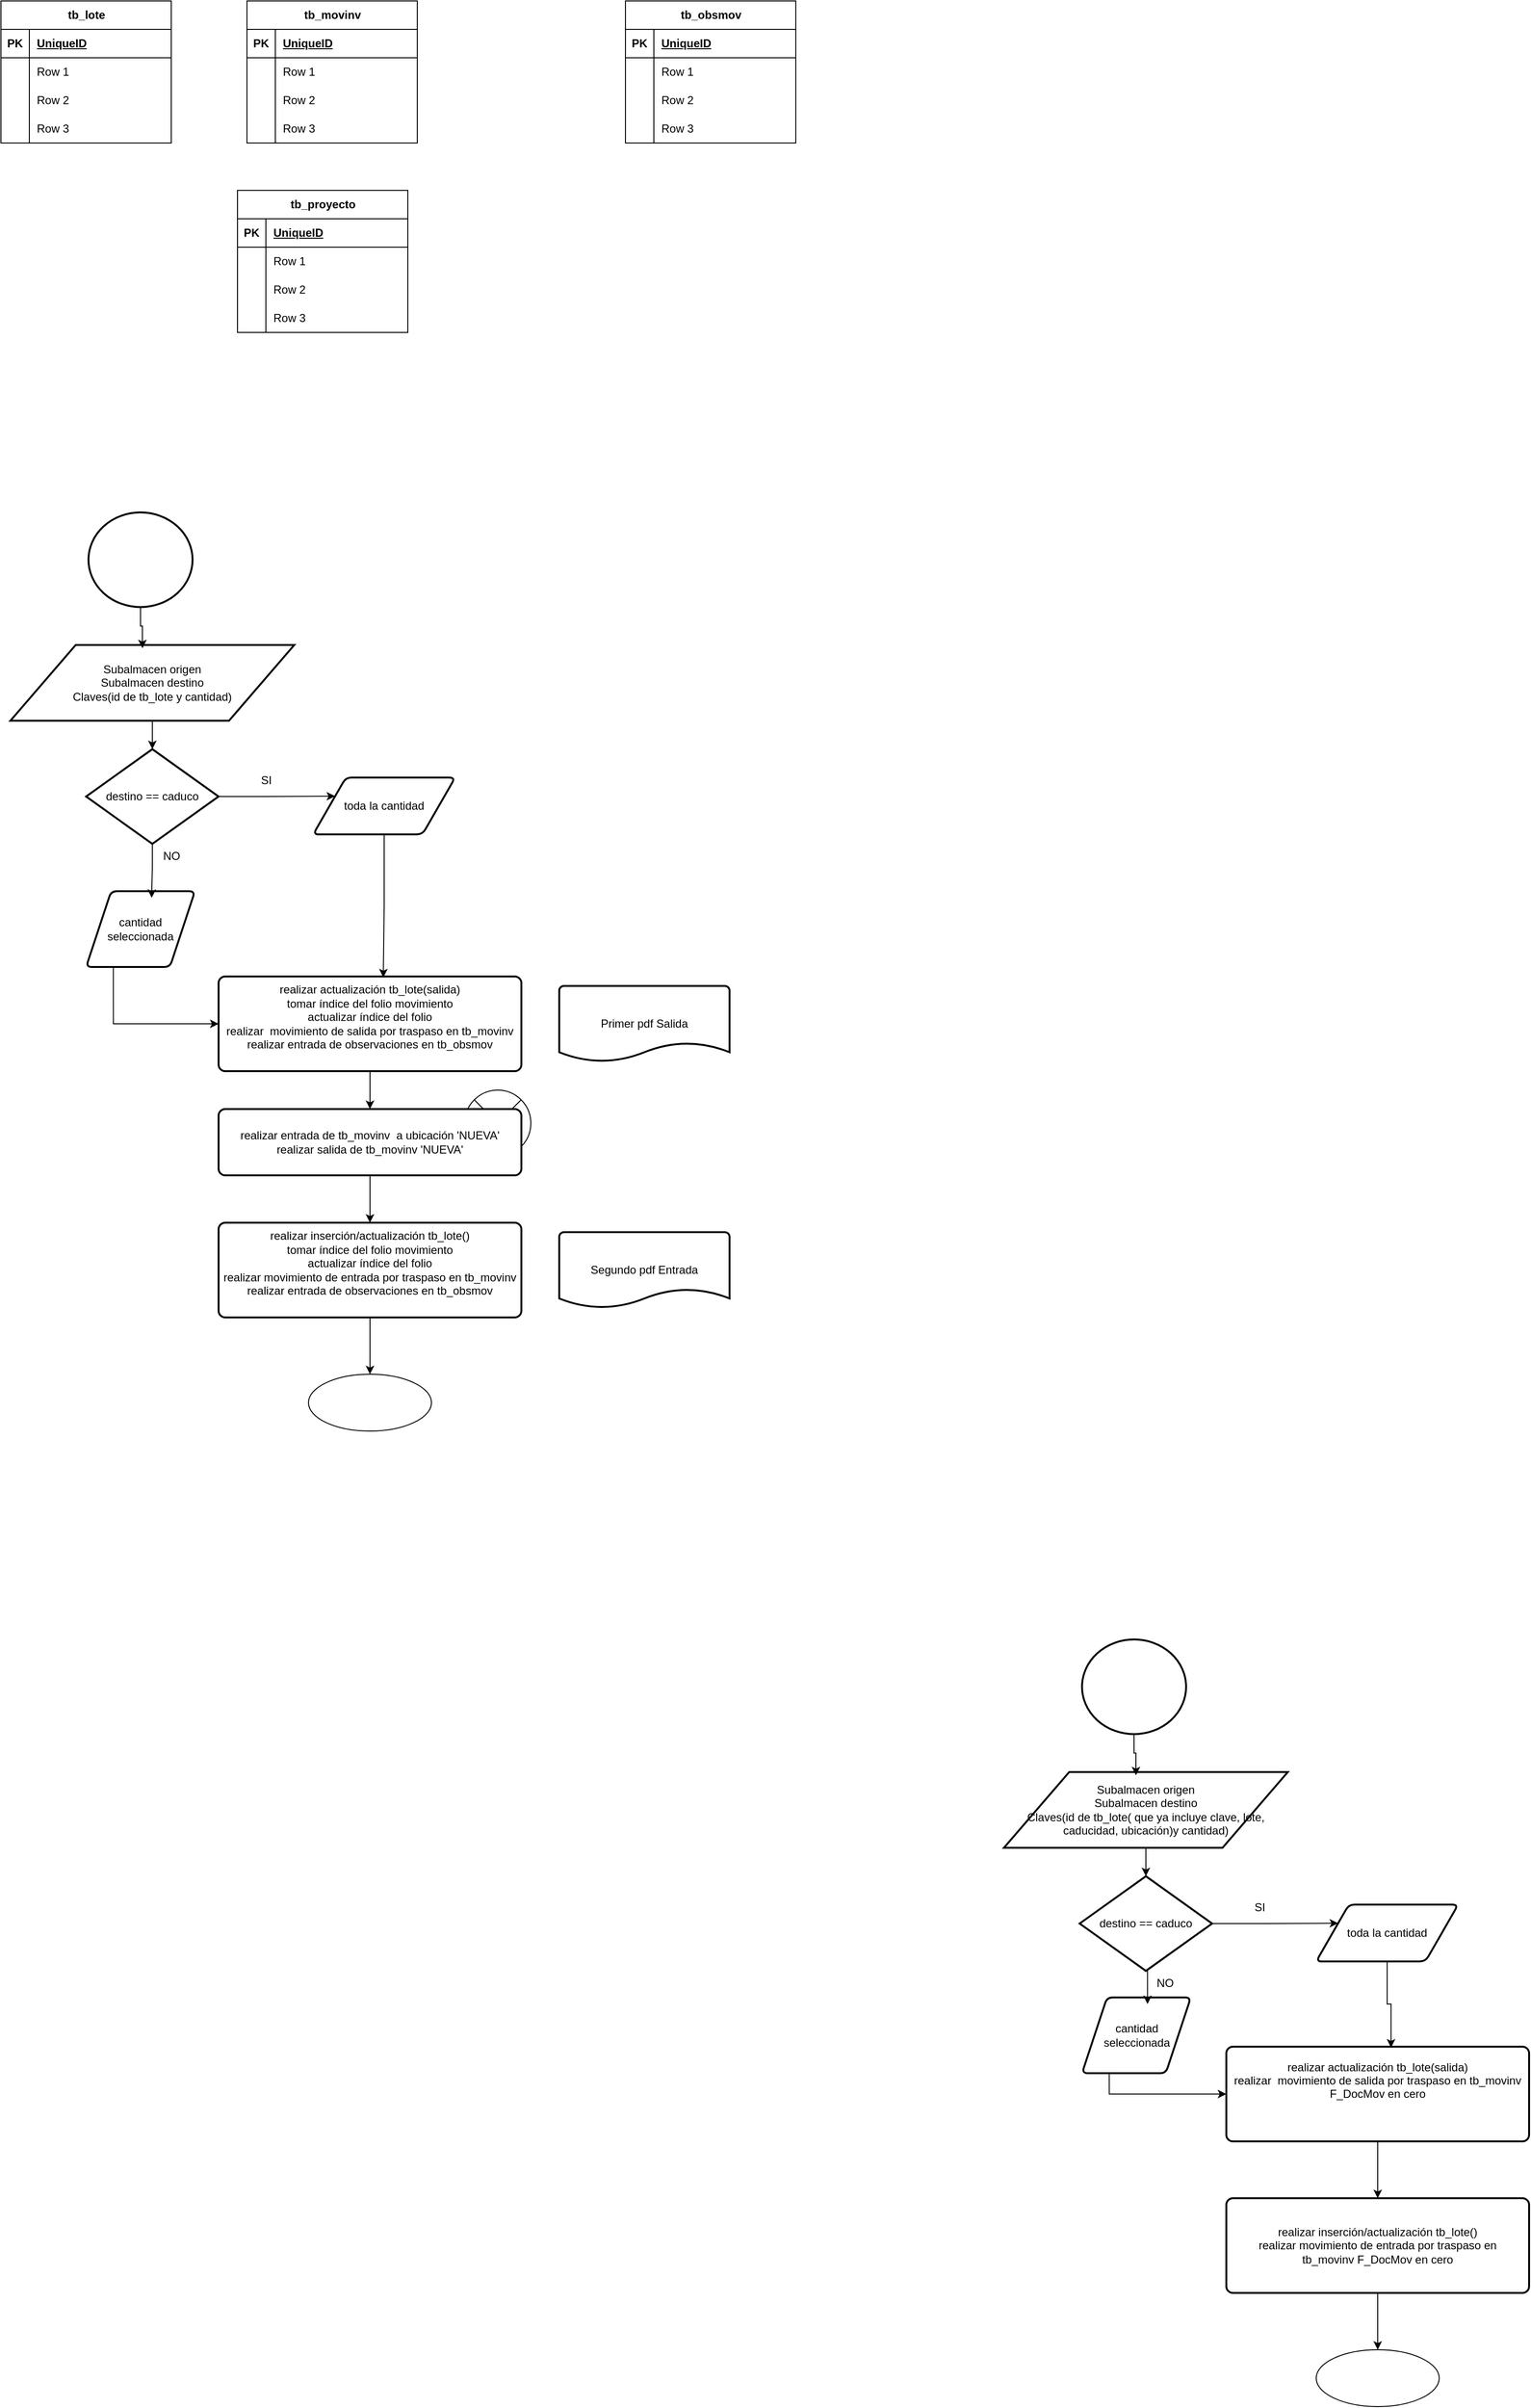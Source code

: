 <mxfile version="27.1.6">
  <diagram name="Página-1" id="tT_PuMGkme6JgrerA0NC">
    <mxGraphModel dx="2133" dy="880" grid="1" gridSize="10" guides="1" tooltips="1" connect="1" arrows="1" fold="1" page="1" pageScale="1" pageWidth="827" pageHeight="1169" math="0" shadow="0">
      <root>
        <mxCell id="0" />
        <mxCell id="1" parent="0" />
        <mxCell id="6l9VA6hZa9uN_EuhGzY8-78" value="" style="verticalLabelPosition=bottom;verticalAlign=top;html=1;shape=mxgraph.flowchart.or;" vertex="1" parent="1">
          <mxGeometry x="520" y="1250" width="70" height="70" as="geometry" />
        </mxCell>
        <mxCell id="6l9VA6hZa9uN_EuhGzY8-1" value="tb_lote" style="shape=table;startSize=30;container=1;collapsible=1;childLayout=tableLayout;fixedRows=1;rowLines=0;fontStyle=1;align=center;resizeLast=1;html=1;" vertex="1" parent="1">
          <mxGeometry x="30" y="100" width="180" height="150" as="geometry" />
        </mxCell>
        <mxCell id="6l9VA6hZa9uN_EuhGzY8-2" value="" style="shape=tableRow;horizontal=0;startSize=0;swimlaneHead=0;swimlaneBody=0;fillColor=none;collapsible=0;dropTarget=0;points=[[0,0.5],[1,0.5]];portConstraint=eastwest;top=0;left=0;right=0;bottom=1;" vertex="1" parent="6l9VA6hZa9uN_EuhGzY8-1">
          <mxGeometry y="30" width="180" height="30" as="geometry" />
        </mxCell>
        <mxCell id="6l9VA6hZa9uN_EuhGzY8-3" value="PK" style="shape=partialRectangle;connectable=0;fillColor=none;top=0;left=0;bottom=0;right=0;fontStyle=1;overflow=hidden;whiteSpace=wrap;html=1;" vertex="1" parent="6l9VA6hZa9uN_EuhGzY8-2">
          <mxGeometry width="30" height="30" as="geometry">
            <mxRectangle width="30" height="30" as="alternateBounds" />
          </mxGeometry>
        </mxCell>
        <mxCell id="6l9VA6hZa9uN_EuhGzY8-4" value="UniqueID" style="shape=partialRectangle;connectable=0;fillColor=none;top=0;left=0;bottom=0;right=0;align=left;spacingLeft=6;fontStyle=5;overflow=hidden;whiteSpace=wrap;html=1;" vertex="1" parent="6l9VA6hZa9uN_EuhGzY8-2">
          <mxGeometry x="30" width="150" height="30" as="geometry">
            <mxRectangle width="150" height="30" as="alternateBounds" />
          </mxGeometry>
        </mxCell>
        <mxCell id="6l9VA6hZa9uN_EuhGzY8-5" value="" style="shape=tableRow;horizontal=0;startSize=0;swimlaneHead=0;swimlaneBody=0;fillColor=none;collapsible=0;dropTarget=0;points=[[0,0.5],[1,0.5]];portConstraint=eastwest;top=0;left=0;right=0;bottom=0;" vertex="1" parent="6l9VA6hZa9uN_EuhGzY8-1">
          <mxGeometry y="60" width="180" height="30" as="geometry" />
        </mxCell>
        <mxCell id="6l9VA6hZa9uN_EuhGzY8-6" value="" style="shape=partialRectangle;connectable=0;fillColor=none;top=0;left=0;bottom=0;right=0;editable=1;overflow=hidden;whiteSpace=wrap;html=1;" vertex="1" parent="6l9VA6hZa9uN_EuhGzY8-5">
          <mxGeometry width="30" height="30" as="geometry">
            <mxRectangle width="30" height="30" as="alternateBounds" />
          </mxGeometry>
        </mxCell>
        <mxCell id="6l9VA6hZa9uN_EuhGzY8-7" value="Row 1" style="shape=partialRectangle;connectable=0;fillColor=none;top=0;left=0;bottom=0;right=0;align=left;spacingLeft=6;overflow=hidden;whiteSpace=wrap;html=1;" vertex="1" parent="6l9VA6hZa9uN_EuhGzY8-5">
          <mxGeometry x="30" width="150" height="30" as="geometry">
            <mxRectangle width="150" height="30" as="alternateBounds" />
          </mxGeometry>
        </mxCell>
        <mxCell id="6l9VA6hZa9uN_EuhGzY8-8" value="" style="shape=tableRow;horizontal=0;startSize=0;swimlaneHead=0;swimlaneBody=0;fillColor=none;collapsible=0;dropTarget=0;points=[[0,0.5],[1,0.5]];portConstraint=eastwest;top=0;left=0;right=0;bottom=0;" vertex="1" parent="6l9VA6hZa9uN_EuhGzY8-1">
          <mxGeometry y="90" width="180" height="30" as="geometry" />
        </mxCell>
        <mxCell id="6l9VA6hZa9uN_EuhGzY8-9" value="" style="shape=partialRectangle;connectable=0;fillColor=none;top=0;left=0;bottom=0;right=0;editable=1;overflow=hidden;whiteSpace=wrap;html=1;" vertex="1" parent="6l9VA6hZa9uN_EuhGzY8-8">
          <mxGeometry width="30" height="30" as="geometry">
            <mxRectangle width="30" height="30" as="alternateBounds" />
          </mxGeometry>
        </mxCell>
        <mxCell id="6l9VA6hZa9uN_EuhGzY8-10" value="Row 2" style="shape=partialRectangle;connectable=0;fillColor=none;top=0;left=0;bottom=0;right=0;align=left;spacingLeft=6;overflow=hidden;whiteSpace=wrap;html=1;" vertex="1" parent="6l9VA6hZa9uN_EuhGzY8-8">
          <mxGeometry x="30" width="150" height="30" as="geometry">
            <mxRectangle width="150" height="30" as="alternateBounds" />
          </mxGeometry>
        </mxCell>
        <mxCell id="6l9VA6hZa9uN_EuhGzY8-11" value="" style="shape=tableRow;horizontal=0;startSize=0;swimlaneHead=0;swimlaneBody=0;fillColor=none;collapsible=0;dropTarget=0;points=[[0,0.5],[1,0.5]];portConstraint=eastwest;top=0;left=0;right=0;bottom=0;" vertex="1" parent="6l9VA6hZa9uN_EuhGzY8-1">
          <mxGeometry y="120" width="180" height="30" as="geometry" />
        </mxCell>
        <mxCell id="6l9VA6hZa9uN_EuhGzY8-12" value="" style="shape=partialRectangle;connectable=0;fillColor=none;top=0;left=0;bottom=0;right=0;editable=1;overflow=hidden;whiteSpace=wrap;html=1;" vertex="1" parent="6l9VA6hZa9uN_EuhGzY8-11">
          <mxGeometry width="30" height="30" as="geometry">
            <mxRectangle width="30" height="30" as="alternateBounds" />
          </mxGeometry>
        </mxCell>
        <mxCell id="6l9VA6hZa9uN_EuhGzY8-13" value="Row 3" style="shape=partialRectangle;connectable=0;fillColor=none;top=0;left=0;bottom=0;right=0;align=left;spacingLeft=6;overflow=hidden;whiteSpace=wrap;html=1;" vertex="1" parent="6l9VA6hZa9uN_EuhGzY8-11">
          <mxGeometry x="30" width="150" height="30" as="geometry">
            <mxRectangle width="150" height="30" as="alternateBounds" />
          </mxGeometry>
        </mxCell>
        <mxCell id="6l9VA6hZa9uN_EuhGzY8-14" value="tb_movinv" style="shape=table;startSize=30;container=1;collapsible=1;childLayout=tableLayout;fixedRows=1;rowLines=0;fontStyle=1;align=center;resizeLast=1;html=1;" vertex="1" parent="1">
          <mxGeometry x="290" y="100" width="180" height="150" as="geometry" />
        </mxCell>
        <mxCell id="6l9VA6hZa9uN_EuhGzY8-15" value="" style="shape=tableRow;horizontal=0;startSize=0;swimlaneHead=0;swimlaneBody=0;fillColor=none;collapsible=0;dropTarget=0;points=[[0,0.5],[1,0.5]];portConstraint=eastwest;top=0;left=0;right=0;bottom=1;" vertex="1" parent="6l9VA6hZa9uN_EuhGzY8-14">
          <mxGeometry y="30" width="180" height="30" as="geometry" />
        </mxCell>
        <mxCell id="6l9VA6hZa9uN_EuhGzY8-16" value="PK" style="shape=partialRectangle;connectable=0;fillColor=none;top=0;left=0;bottom=0;right=0;fontStyle=1;overflow=hidden;whiteSpace=wrap;html=1;" vertex="1" parent="6l9VA6hZa9uN_EuhGzY8-15">
          <mxGeometry width="30" height="30" as="geometry">
            <mxRectangle width="30" height="30" as="alternateBounds" />
          </mxGeometry>
        </mxCell>
        <mxCell id="6l9VA6hZa9uN_EuhGzY8-17" value="UniqueID" style="shape=partialRectangle;connectable=0;fillColor=none;top=0;left=0;bottom=0;right=0;align=left;spacingLeft=6;fontStyle=5;overflow=hidden;whiteSpace=wrap;html=1;" vertex="1" parent="6l9VA6hZa9uN_EuhGzY8-15">
          <mxGeometry x="30" width="150" height="30" as="geometry">
            <mxRectangle width="150" height="30" as="alternateBounds" />
          </mxGeometry>
        </mxCell>
        <mxCell id="6l9VA6hZa9uN_EuhGzY8-18" value="" style="shape=tableRow;horizontal=0;startSize=0;swimlaneHead=0;swimlaneBody=0;fillColor=none;collapsible=0;dropTarget=0;points=[[0,0.5],[1,0.5]];portConstraint=eastwest;top=0;left=0;right=0;bottom=0;" vertex="1" parent="6l9VA6hZa9uN_EuhGzY8-14">
          <mxGeometry y="60" width="180" height="30" as="geometry" />
        </mxCell>
        <mxCell id="6l9VA6hZa9uN_EuhGzY8-19" value="" style="shape=partialRectangle;connectable=0;fillColor=none;top=0;left=0;bottom=0;right=0;editable=1;overflow=hidden;whiteSpace=wrap;html=1;" vertex="1" parent="6l9VA6hZa9uN_EuhGzY8-18">
          <mxGeometry width="30" height="30" as="geometry">
            <mxRectangle width="30" height="30" as="alternateBounds" />
          </mxGeometry>
        </mxCell>
        <mxCell id="6l9VA6hZa9uN_EuhGzY8-20" value="Row 1" style="shape=partialRectangle;connectable=0;fillColor=none;top=0;left=0;bottom=0;right=0;align=left;spacingLeft=6;overflow=hidden;whiteSpace=wrap;html=1;" vertex="1" parent="6l9VA6hZa9uN_EuhGzY8-18">
          <mxGeometry x="30" width="150" height="30" as="geometry">
            <mxRectangle width="150" height="30" as="alternateBounds" />
          </mxGeometry>
        </mxCell>
        <mxCell id="6l9VA6hZa9uN_EuhGzY8-21" value="" style="shape=tableRow;horizontal=0;startSize=0;swimlaneHead=0;swimlaneBody=0;fillColor=none;collapsible=0;dropTarget=0;points=[[0,0.5],[1,0.5]];portConstraint=eastwest;top=0;left=0;right=0;bottom=0;" vertex="1" parent="6l9VA6hZa9uN_EuhGzY8-14">
          <mxGeometry y="90" width="180" height="30" as="geometry" />
        </mxCell>
        <mxCell id="6l9VA6hZa9uN_EuhGzY8-22" value="" style="shape=partialRectangle;connectable=0;fillColor=none;top=0;left=0;bottom=0;right=0;editable=1;overflow=hidden;whiteSpace=wrap;html=1;" vertex="1" parent="6l9VA6hZa9uN_EuhGzY8-21">
          <mxGeometry width="30" height="30" as="geometry">
            <mxRectangle width="30" height="30" as="alternateBounds" />
          </mxGeometry>
        </mxCell>
        <mxCell id="6l9VA6hZa9uN_EuhGzY8-23" value="Row 2" style="shape=partialRectangle;connectable=0;fillColor=none;top=0;left=0;bottom=0;right=0;align=left;spacingLeft=6;overflow=hidden;whiteSpace=wrap;html=1;" vertex="1" parent="6l9VA6hZa9uN_EuhGzY8-21">
          <mxGeometry x="30" width="150" height="30" as="geometry">
            <mxRectangle width="150" height="30" as="alternateBounds" />
          </mxGeometry>
        </mxCell>
        <mxCell id="6l9VA6hZa9uN_EuhGzY8-24" value="" style="shape=tableRow;horizontal=0;startSize=0;swimlaneHead=0;swimlaneBody=0;fillColor=none;collapsible=0;dropTarget=0;points=[[0,0.5],[1,0.5]];portConstraint=eastwest;top=0;left=0;right=0;bottom=0;" vertex="1" parent="6l9VA6hZa9uN_EuhGzY8-14">
          <mxGeometry y="120" width="180" height="30" as="geometry" />
        </mxCell>
        <mxCell id="6l9VA6hZa9uN_EuhGzY8-25" value="" style="shape=partialRectangle;connectable=0;fillColor=none;top=0;left=0;bottom=0;right=0;editable=1;overflow=hidden;whiteSpace=wrap;html=1;" vertex="1" parent="6l9VA6hZa9uN_EuhGzY8-24">
          <mxGeometry width="30" height="30" as="geometry">
            <mxRectangle width="30" height="30" as="alternateBounds" />
          </mxGeometry>
        </mxCell>
        <mxCell id="6l9VA6hZa9uN_EuhGzY8-26" value="Row 3" style="shape=partialRectangle;connectable=0;fillColor=none;top=0;left=0;bottom=0;right=0;align=left;spacingLeft=6;overflow=hidden;whiteSpace=wrap;html=1;" vertex="1" parent="6l9VA6hZa9uN_EuhGzY8-24">
          <mxGeometry x="30" width="150" height="30" as="geometry">
            <mxRectangle width="150" height="30" as="alternateBounds" />
          </mxGeometry>
        </mxCell>
        <mxCell id="6l9VA6hZa9uN_EuhGzY8-27" value="tb_obsmov" style="shape=table;startSize=30;container=1;collapsible=1;childLayout=tableLayout;fixedRows=1;rowLines=0;fontStyle=1;align=center;resizeLast=1;html=1;" vertex="1" parent="1">
          <mxGeometry x="690" y="100" width="180" height="150" as="geometry" />
        </mxCell>
        <mxCell id="6l9VA6hZa9uN_EuhGzY8-28" value="" style="shape=tableRow;horizontal=0;startSize=0;swimlaneHead=0;swimlaneBody=0;fillColor=none;collapsible=0;dropTarget=0;points=[[0,0.5],[1,0.5]];portConstraint=eastwest;top=0;left=0;right=0;bottom=1;" vertex="1" parent="6l9VA6hZa9uN_EuhGzY8-27">
          <mxGeometry y="30" width="180" height="30" as="geometry" />
        </mxCell>
        <mxCell id="6l9VA6hZa9uN_EuhGzY8-29" value="PK" style="shape=partialRectangle;connectable=0;fillColor=none;top=0;left=0;bottom=0;right=0;fontStyle=1;overflow=hidden;whiteSpace=wrap;html=1;" vertex="1" parent="6l9VA6hZa9uN_EuhGzY8-28">
          <mxGeometry width="30" height="30" as="geometry">
            <mxRectangle width="30" height="30" as="alternateBounds" />
          </mxGeometry>
        </mxCell>
        <mxCell id="6l9VA6hZa9uN_EuhGzY8-30" value="UniqueID" style="shape=partialRectangle;connectable=0;fillColor=none;top=0;left=0;bottom=0;right=0;align=left;spacingLeft=6;fontStyle=5;overflow=hidden;whiteSpace=wrap;html=1;" vertex="1" parent="6l9VA6hZa9uN_EuhGzY8-28">
          <mxGeometry x="30" width="150" height="30" as="geometry">
            <mxRectangle width="150" height="30" as="alternateBounds" />
          </mxGeometry>
        </mxCell>
        <mxCell id="6l9VA6hZa9uN_EuhGzY8-31" value="" style="shape=tableRow;horizontal=0;startSize=0;swimlaneHead=0;swimlaneBody=0;fillColor=none;collapsible=0;dropTarget=0;points=[[0,0.5],[1,0.5]];portConstraint=eastwest;top=0;left=0;right=0;bottom=0;" vertex="1" parent="6l9VA6hZa9uN_EuhGzY8-27">
          <mxGeometry y="60" width="180" height="30" as="geometry" />
        </mxCell>
        <mxCell id="6l9VA6hZa9uN_EuhGzY8-32" value="" style="shape=partialRectangle;connectable=0;fillColor=none;top=0;left=0;bottom=0;right=0;editable=1;overflow=hidden;whiteSpace=wrap;html=1;" vertex="1" parent="6l9VA6hZa9uN_EuhGzY8-31">
          <mxGeometry width="30" height="30" as="geometry">
            <mxRectangle width="30" height="30" as="alternateBounds" />
          </mxGeometry>
        </mxCell>
        <mxCell id="6l9VA6hZa9uN_EuhGzY8-33" value="Row 1" style="shape=partialRectangle;connectable=0;fillColor=none;top=0;left=0;bottom=0;right=0;align=left;spacingLeft=6;overflow=hidden;whiteSpace=wrap;html=1;" vertex="1" parent="6l9VA6hZa9uN_EuhGzY8-31">
          <mxGeometry x="30" width="150" height="30" as="geometry">
            <mxRectangle width="150" height="30" as="alternateBounds" />
          </mxGeometry>
        </mxCell>
        <mxCell id="6l9VA6hZa9uN_EuhGzY8-34" value="" style="shape=tableRow;horizontal=0;startSize=0;swimlaneHead=0;swimlaneBody=0;fillColor=none;collapsible=0;dropTarget=0;points=[[0,0.5],[1,0.5]];portConstraint=eastwest;top=0;left=0;right=0;bottom=0;" vertex="1" parent="6l9VA6hZa9uN_EuhGzY8-27">
          <mxGeometry y="90" width="180" height="30" as="geometry" />
        </mxCell>
        <mxCell id="6l9VA6hZa9uN_EuhGzY8-35" value="" style="shape=partialRectangle;connectable=0;fillColor=none;top=0;left=0;bottom=0;right=0;editable=1;overflow=hidden;whiteSpace=wrap;html=1;" vertex="1" parent="6l9VA6hZa9uN_EuhGzY8-34">
          <mxGeometry width="30" height="30" as="geometry">
            <mxRectangle width="30" height="30" as="alternateBounds" />
          </mxGeometry>
        </mxCell>
        <mxCell id="6l9VA6hZa9uN_EuhGzY8-36" value="Row 2" style="shape=partialRectangle;connectable=0;fillColor=none;top=0;left=0;bottom=0;right=0;align=left;spacingLeft=6;overflow=hidden;whiteSpace=wrap;html=1;" vertex="1" parent="6l9VA6hZa9uN_EuhGzY8-34">
          <mxGeometry x="30" width="150" height="30" as="geometry">
            <mxRectangle width="150" height="30" as="alternateBounds" />
          </mxGeometry>
        </mxCell>
        <mxCell id="6l9VA6hZa9uN_EuhGzY8-37" value="" style="shape=tableRow;horizontal=0;startSize=0;swimlaneHead=0;swimlaneBody=0;fillColor=none;collapsible=0;dropTarget=0;points=[[0,0.5],[1,0.5]];portConstraint=eastwest;top=0;left=0;right=0;bottom=0;" vertex="1" parent="6l9VA6hZa9uN_EuhGzY8-27">
          <mxGeometry y="120" width="180" height="30" as="geometry" />
        </mxCell>
        <mxCell id="6l9VA6hZa9uN_EuhGzY8-38" value="" style="shape=partialRectangle;connectable=0;fillColor=none;top=0;left=0;bottom=0;right=0;editable=1;overflow=hidden;whiteSpace=wrap;html=1;" vertex="1" parent="6l9VA6hZa9uN_EuhGzY8-37">
          <mxGeometry width="30" height="30" as="geometry">
            <mxRectangle width="30" height="30" as="alternateBounds" />
          </mxGeometry>
        </mxCell>
        <mxCell id="6l9VA6hZa9uN_EuhGzY8-39" value="Row 3" style="shape=partialRectangle;connectable=0;fillColor=none;top=0;left=0;bottom=0;right=0;align=left;spacingLeft=6;overflow=hidden;whiteSpace=wrap;html=1;" vertex="1" parent="6l9VA6hZa9uN_EuhGzY8-37">
          <mxGeometry x="30" width="150" height="30" as="geometry">
            <mxRectangle width="150" height="30" as="alternateBounds" />
          </mxGeometry>
        </mxCell>
        <mxCell id="6l9VA6hZa9uN_EuhGzY8-40" value="tb_proyecto" style="shape=table;startSize=30;container=1;collapsible=1;childLayout=tableLayout;fixedRows=1;rowLines=0;fontStyle=1;align=center;resizeLast=1;html=1;" vertex="1" parent="1">
          <mxGeometry x="280" y="300" width="180" height="150" as="geometry" />
        </mxCell>
        <mxCell id="6l9VA6hZa9uN_EuhGzY8-41" value="" style="shape=tableRow;horizontal=0;startSize=0;swimlaneHead=0;swimlaneBody=0;fillColor=none;collapsible=0;dropTarget=0;points=[[0,0.5],[1,0.5]];portConstraint=eastwest;top=0;left=0;right=0;bottom=1;" vertex="1" parent="6l9VA6hZa9uN_EuhGzY8-40">
          <mxGeometry y="30" width="180" height="30" as="geometry" />
        </mxCell>
        <mxCell id="6l9VA6hZa9uN_EuhGzY8-42" value="PK" style="shape=partialRectangle;connectable=0;fillColor=none;top=0;left=0;bottom=0;right=0;fontStyle=1;overflow=hidden;whiteSpace=wrap;html=1;" vertex="1" parent="6l9VA6hZa9uN_EuhGzY8-41">
          <mxGeometry width="30" height="30" as="geometry">
            <mxRectangle width="30" height="30" as="alternateBounds" />
          </mxGeometry>
        </mxCell>
        <mxCell id="6l9VA6hZa9uN_EuhGzY8-43" value="UniqueID" style="shape=partialRectangle;connectable=0;fillColor=none;top=0;left=0;bottom=0;right=0;align=left;spacingLeft=6;fontStyle=5;overflow=hidden;whiteSpace=wrap;html=1;" vertex="1" parent="6l9VA6hZa9uN_EuhGzY8-41">
          <mxGeometry x="30" width="150" height="30" as="geometry">
            <mxRectangle width="150" height="30" as="alternateBounds" />
          </mxGeometry>
        </mxCell>
        <mxCell id="6l9VA6hZa9uN_EuhGzY8-44" value="" style="shape=tableRow;horizontal=0;startSize=0;swimlaneHead=0;swimlaneBody=0;fillColor=none;collapsible=0;dropTarget=0;points=[[0,0.5],[1,0.5]];portConstraint=eastwest;top=0;left=0;right=0;bottom=0;" vertex="1" parent="6l9VA6hZa9uN_EuhGzY8-40">
          <mxGeometry y="60" width="180" height="30" as="geometry" />
        </mxCell>
        <mxCell id="6l9VA6hZa9uN_EuhGzY8-45" value="" style="shape=partialRectangle;connectable=0;fillColor=none;top=0;left=0;bottom=0;right=0;editable=1;overflow=hidden;whiteSpace=wrap;html=1;" vertex="1" parent="6l9VA6hZa9uN_EuhGzY8-44">
          <mxGeometry width="30" height="30" as="geometry">
            <mxRectangle width="30" height="30" as="alternateBounds" />
          </mxGeometry>
        </mxCell>
        <mxCell id="6l9VA6hZa9uN_EuhGzY8-46" value="Row 1" style="shape=partialRectangle;connectable=0;fillColor=none;top=0;left=0;bottom=0;right=0;align=left;spacingLeft=6;overflow=hidden;whiteSpace=wrap;html=1;" vertex="1" parent="6l9VA6hZa9uN_EuhGzY8-44">
          <mxGeometry x="30" width="150" height="30" as="geometry">
            <mxRectangle width="150" height="30" as="alternateBounds" />
          </mxGeometry>
        </mxCell>
        <mxCell id="6l9VA6hZa9uN_EuhGzY8-47" value="" style="shape=tableRow;horizontal=0;startSize=0;swimlaneHead=0;swimlaneBody=0;fillColor=none;collapsible=0;dropTarget=0;points=[[0,0.5],[1,0.5]];portConstraint=eastwest;top=0;left=0;right=0;bottom=0;" vertex="1" parent="6l9VA6hZa9uN_EuhGzY8-40">
          <mxGeometry y="90" width="180" height="30" as="geometry" />
        </mxCell>
        <mxCell id="6l9VA6hZa9uN_EuhGzY8-48" value="" style="shape=partialRectangle;connectable=0;fillColor=none;top=0;left=0;bottom=0;right=0;editable=1;overflow=hidden;whiteSpace=wrap;html=1;" vertex="1" parent="6l9VA6hZa9uN_EuhGzY8-47">
          <mxGeometry width="30" height="30" as="geometry">
            <mxRectangle width="30" height="30" as="alternateBounds" />
          </mxGeometry>
        </mxCell>
        <mxCell id="6l9VA6hZa9uN_EuhGzY8-49" value="Row 2" style="shape=partialRectangle;connectable=0;fillColor=none;top=0;left=0;bottom=0;right=0;align=left;spacingLeft=6;overflow=hidden;whiteSpace=wrap;html=1;" vertex="1" parent="6l9VA6hZa9uN_EuhGzY8-47">
          <mxGeometry x="30" width="150" height="30" as="geometry">
            <mxRectangle width="150" height="30" as="alternateBounds" />
          </mxGeometry>
        </mxCell>
        <mxCell id="6l9VA6hZa9uN_EuhGzY8-50" value="" style="shape=tableRow;horizontal=0;startSize=0;swimlaneHead=0;swimlaneBody=0;fillColor=none;collapsible=0;dropTarget=0;points=[[0,0.5],[1,0.5]];portConstraint=eastwest;top=0;left=0;right=0;bottom=0;" vertex="1" parent="6l9VA6hZa9uN_EuhGzY8-40">
          <mxGeometry y="120" width="180" height="30" as="geometry" />
        </mxCell>
        <mxCell id="6l9VA6hZa9uN_EuhGzY8-51" value="" style="shape=partialRectangle;connectable=0;fillColor=none;top=0;left=0;bottom=0;right=0;editable=1;overflow=hidden;whiteSpace=wrap;html=1;" vertex="1" parent="6l9VA6hZa9uN_EuhGzY8-50">
          <mxGeometry width="30" height="30" as="geometry">
            <mxRectangle width="30" height="30" as="alternateBounds" />
          </mxGeometry>
        </mxCell>
        <mxCell id="6l9VA6hZa9uN_EuhGzY8-52" value="Row 3" style="shape=partialRectangle;connectable=0;fillColor=none;top=0;left=0;bottom=0;right=0;align=left;spacingLeft=6;overflow=hidden;whiteSpace=wrap;html=1;" vertex="1" parent="6l9VA6hZa9uN_EuhGzY8-50">
          <mxGeometry x="30" width="150" height="30" as="geometry">
            <mxRectangle width="150" height="30" as="alternateBounds" />
          </mxGeometry>
        </mxCell>
        <mxCell id="6l9VA6hZa9uN_EuhGzY8-53" value="" style="strokeWidth=2;html=1;shape=mxgraph.flowchart.start_2;whiteSpace=wrap;" vertex="1" parent="1">
          <mxGeometry x="122.5" y="640" width="110" height="100" as="geometry" />
        </mxCell>
        <mxCell id="6l9VA6hZa9uN_EuhGzY8-72" style="edgeStyle=orthogonalEdgeStyle;rounded=0;orthogonalLoop=1;jettySize=auto;html=1;exitX=0.5;exitY=1;exitDx=0;exitDy=0;entryX=0.5;entryY=0;entryDx=0;entryDy=0;" edge="1" parent="1" source="6l9VA6hZa9uN_EuhGzY8-54" target="6l9VA6hZa9uN_EuhGzY8-61">
          <mxGeometry relative="1" as="geometry" />
        </mxCell>
        <mxCell id="6l9VA6hZa9uN_EuhGzY8-54" value="realizar actualización tb_lote(salida)&lt;div&gt;tomar índice del folio movimiento&lt;/div&gt;&lt;div&gt;actualizar índice del folio&lt;br&gt;&lt;div&gt;realizar&amp;nbsp; movimiento de salida por traspaso en tb_movinv&lt;/div&gt;&lt;div&gt;realizar entrada de observaciones en tb_obsmov&lt;/div&gt;&lt;div&gt;&lt;br&gt;&lt;/div&gt;&lt;/div&gt;" style="rounded=1;whiteSpace=wrap;html=1;absoluteArcSize=1;arcSize=14;strokeWidth=2;" vertex="1" parent="1">
          <mxGeometry x="260" y="1130" width="320" height="100" as="geometry" />
        </mxCell>
        <mxCell id="6l9VA6hZa9uN_EuhGzY8-56" value="Subalmacen origen&lt;div&gt;Subalmacen destino&lt;/div&gt;&lt;div&gt;Claves(id de tb_lote y cantidad)&lt;/div&gt;" style="shape=parallelogram;html=1;strokeWidth=2;perimeter=parallelogramPerimeter;whiteSpace=wrap;rounded=1;arcSize=0;size=0.23;" vertex="1" parent="1">
          <mxGeometry x="40" y="780" width="300" height="80" as="geometry" />
        </mxCell>
        <mxCell id="6l9VA6hZa9uN_EuhGzY8-57" style="edgeStyle=orthogonalEdgeStyle;rounded=0;orthogonalLoop=1;jettySize=auto;html=1;exitX=0.5;exitY=1;exitDx=0;exitDy=0;exitPerimeter=0;entryX=0.465;entryY=0.043;entryDx=0;entryDy=0;entryPerimeter=0;" edge="1" parent="1" source="6l9VA6hZa9uN_EuhGzY8-53" target="6l9VA6hZa9uN_EuhGzY8-56">
          <mxGeometry relative="1" as="geometry" />
        </mxCell>
        <mxCell id="6l9VA6hZa9uN_EuhGzY8-59" value="Primer pdf Salida" style="strokeWidth=2;html=1;shape=mxgraph.flowchart.document2;whiteSpace=wrap;size=0.25;" vertex="1" parent="1">
          <mxGeometry x="620" y="1140" width="180" height="80" as="geometry" />
        </mxCell>
        <mxCell id="6l9VA6hZa9uN_EuhGzY8-74" style="edgeStyle=orthogonalEdgeStyle;rounded=0;orthogonalLoop=1;jettySize=auto;html=1;exitX=0.5;exitY=1;exitDx=0;exitDy=0;" edge="1" parent="1" source="6l9VA6hZa9uN_EuhGzY8-61" target="6l9VA6hZa9uN_EuhGzY8-73">
          <mxGeometry relative="1" as="geometry" />
        </mxCell>
        <mxCell id="6l9VA6hZa9uN_EuhGzY8-61" value="realizar entrada de tb_movinv&amp;nbsp; a ubicación &#39;NUEVA&#39;&lt;div&gt;realizar salida de tb_movinv &#39;NUEVA&#39;&lt;/div&gt;" style="rounded=1;whiteSpace=wrap;html=1;absoluteArcSize=1;arcSize=14;strokeWidth=2;fillColor=light-dark(#FFFFFF,#E6D0DE);" vertex="1" parent="1">
          <mxGeometry x="260" y="1270" width="320" height="70" as="geometry" />
        </mxCell>
        <mxCell id="6l9VA6hZa9uN_EuhGzY8-66" style="edgeStyle=orthogonalEdgeStyle;rounded=0;orthogonalLoop=1;jettySize=auto;html=1;exitX=1;exitY=0.5;exitDx=0;exitDy=0;exitPerimeter=0;entryX=0;entryY=0.25;entryDx=0;entryDy=0;" edge="1" parent="1" source="6l9VA6hZa9uN_EuhGzY8-62" target="6l9VA6hZa9uN_EuhGzY8-64">
          <mxGeometry relative="1" as="geometry" />
        </mxCell>
        <mxCell id="6l9VA6hZa9uN_EuhGzY8-62" value="destino == caduco" style="strokeWidth=2;html=1;shape=mxgraph.flowchart.decision;whiteSpace=wrap;" vertex="1" parent="1">
          <mxGeometry x="120" y="890" width="140" height="100" as="geometry" />
        </mxCell>
        <mxCell id="6l9VA6hZa9uN_EuhGzY8-63" style="edgeStyle=orthogonalEdgeStyle;rounded=0;orthogonalLoop=1;jettySize=auto;html=1;exitX=0.5;exitY=1;exitDx=0;exitDy=0;entryX=0.5;entryY=0;entryDx=0;entryDy=0;entryPerimeter=0;" edge="1" parent="1" source="6l9VA6hZa9uN_EuhGzY8-56" target="6l9VA6hZa9uN_EuhGzY8-62">
          <mxGeometry relative="1" as="geometry" />
        </mxCell>
        <mxCell id="6l9VA6hZa9uN_EuhGzY8-64" value="toda la cantidad" style="shape=parallelogram;html=1;strokeWidth=2;perimeter=parallelogramPerimeter;whiteSpace=wrap;rounded=1;arcSize=12;size=0.23;" vertex="1" parent="1">
          <mxGeometry x="360" y="920" width="150" height="60" as="geometry" />
        </mxCell>
        <mxCell id="6l9VA6hZa9uN_EuhGzY8-71" style="edgeStyle=orthogonalEdgeStyle;rounded=0;orthogonalLoop=1;jettySize=auto;html=1;exitX=0.25;exitY=1;exitDx=0;exitDy=0;entryX=0;entryY=0.5;entryDx=0;entryDy=0;" edge="1" parent="1" source="6l9VA6hZa9uN_EuhGzY8-65" target="6l9VA6hZa9uN_EuhGzY8-54">
          <mxGeometry relative="1" as="geometry" />
        </mxCell>
        <mxCell id="6l9VA6hZa9uN_EuhGzY8-65" value="cantidad seleccionada" style="shape=parallelogram;html=1;strokeWidth=2;perimeter=parallelogramPerimeter;whiteSpace=wrap;rounded=1;arcSize=12;size=0.23;" vertex="1" parent="1">
          <mxGeometry x="120" y="1040" width="115" height="80" as="geometry" />
        </mxCell>
        <mxCell id="6l9VA6hZa9uN_EuhGzY8-67" value="SI" style="text;html=1;align=center;verticalAlign=middle;resizable=0;points=[];autosize=1;strokeColor=none;fillColor=none;" vertex="1" parent="1">
          <mxGeometry x="295" y="908" width="30" height="30" as="geometry" />
        </mxCell>
        <mxCell id="6l9VA6hZa9uN_EuhGzY8-68" style="edgeStyle=orthogonalEdgeStyle;rounded=0;orthogonalLoop=1;jettySize=auto;html=1;exitX=0.5;exitY=1;exitDx=0;exitDy=0;exitPerimeter=0;entryX=0.602;entryY=0.087;entryDx=0;entryDy=0;entryPerimeter=0;" edge="1" parent="1" source="6l9VA6hZa9uN_EuhGzY8-62" target="6l9VA6hZa9uN_EuhGzY8-65">
          <mxGeometry relative="1" as="geometry" />
        </mxCell>
        <mxCell id="6l9VA6hZa9uN_EuhGzY8-69" value="NO" style="text;html=1;align=center;verticalAlign=middle;resizable=0;points=[];autosize=1;strokeColor=none;fillColor=none;" vertex="1" parent="1">
          <mxGeometry x="190" y="988" width="40" height="30" as="geometry" />
        </mxCell>
        <mxCell id="6l9VA6hZa9uN_EuhGzY8-70" style="edgeStyle=orthogonalEdgeStyle;rounded=0;orthogonalLoop=1;jettySize=auto;html=1;exitX=0.5;exitY=1;exitDx=0;exitDy=0;entryX=0.544;entryY=0.01;entryDx=0;entryDy=0;entryPerimeter=0;" edge="1" parent="1" source="6l9VA6hZa9uN_EuhGzY8-64" target="6l9VA6hZa9uN_EuhGzY8-54">
          <mxGeometry relative="1" as="geometry" />
        </mxCell>
        <mxCell id="6l9VA6hZa9uN_EuhGzY8-77" style="edgeStyle=orthogonalEdgeStyle;rounded=0;orthogonalLoop=1;jettySize=auto;html=1;exitX=0.5;exitY=1;exitDx=0;exitDy=0;" edge="1" parent="1" source="6l9VA6hZa9uN_EuhGzY8-73" target="6l9VA6hZa9uN_EuhGzY8-76">
          <mxGeometry relative="1" as="geometry" />
        </mxCell>
        <mxCell id="6l9VA6hZa9uN_EuhGzY8-73" value="realizar inserción/actualización tb_lote()&lt;div&gt;tomar índice del folio movimiento&lt;/div&gt;&lt;div&gt;actualizar índice del folio&lt;br&gt;&lt;div&gt;realizar movimiento de entrada por traspaso en tb_movinv&lt;/div&gt;&lt;div&gt;realizar entrada de observaciones en tb_obsmov&lt;/div&gt;&lt;div&gt;&lt;br&gt;&lt;/div&gt;&lt;/div&gt;" style="rounded=1;whiteSpace=wrap;html=1;absoluteArcSize=1;arcSize=14;strokeWidth=2;" vertex="1" parent="1">
          <mxGeometry x="260" y="1390" width="320" height="100" as="geometry" />
        </mxCell>
        <mxCell id="6l9VA6hZa9uN_EuhGzY8-75" value="Segundo pdf Entrada" style="strokeWidth=2;html=1;shape=mxgraph.flowchart.document2;whiteSpace=wrap;size=0.25;" vertex="1" parent="1">
          <mxGeometry x="620" y="1400" width="180" height="80" as="geometry" />
        </mxCell>
        <mxCell id="6l9VA6hZa9uN_EuhGzY8-76" value="" style="verticalLabelPosition=bottom;verticalAlign=top;html=1;shape=mxgraph.flowchart.on-page_reference;" vertex="1" parent="1">
          <mxGeometry x="355" y="1550" width="130" height="60" as="geometry" />
        </mxCell>
        <mxCell id="6l9VA6hZa9uN_EuhGzY8-102" value="" style="strokeWidth=2;html=1;shape=mxgraph.flowchart.start_2;whiteSpace=wrap;" vertex="1" parent="1">
          <mxGeometry x="1172.5" y="1830" width="110" height="100" as="geometry" />
        </mxCell>
        <mxCell id="6l9VA6hZa9uN_EuhGzY8-103" style="edgeStyle=orthogonalEdgeStyle;rounded=0;orthogonalLoop=1;jettySize=auto;html=1;exitX=0.5;exitY=1;exitDx=0;exitDy=0;entryX=0.5;entryY=0;entryDx=0;entryDy=0;" edge="1" parent="1" source="6l9VA6hZa9uN_EuhGzY8-104" target="6l9VA6hZa9uN_EuhGzY8-121">
          <mxGeometry relative="1" as="geometry">
            <mxPoint x="1470" y="2460" as="targetPoint" />
          </mxGeometry>
        </mxCell>
        <mxCell id="6l9VA6hZa9uN_EuhGzY8-104" value="realizar actualización tb_lote(salida)&lt;div&gt;&lt;div&gt;realizar&amp;nbsp; movimiento de salida por traspaso en tb_movinv F_DocMov en cero&lt;/div&gt;&lt;div&gt;&lt;br&gt;&lt;/div&gt;&lt;div&gt;&lt;br&gt;&lt;/div&gt;&lt;/div&gt;" style="rounded=1;whiteSpace=wrap;html=1;absoluteArcSize=1;arcSize=14;strokeWidth=2;" vertex="1" parent="1">
          <mxGeometry x="1325" y="2260" width="320" height="100" as="geometry" />
        </mxCell>
        <mxCell id="6l9VA6hZa9uN_EuhGzY8-105" value="Subalmacen origen&lt;div&gt;Subalmacen destino&lt;/div&gt;&lt;div&gt;Claves(id de tb_lote( que ya incluye clave, lote, caducidad, ubicación)y cantidad)&lt;/div&gt;" style="shape=parallelogram;html=1;strokeWidth=2;perimeter=parallelogramPerimeter;whiteSpace=wrap;rounded=1;arcSize=0;size=0.23;" vertex="1" parent="1">
          <mxGeometry x="1090" y="1970" width="300" height="80" as="geometry" />
        </mxCell>
        <mxCell id="6l9VA6hZa9uN_EuhGzY8-106" style="edgeStyle=orthogonalEdgeStyle;rounded=0;orthogonalLoop=1;jettySize=auto;html=1;exitX=0.5;exitY=1;exitDx=0;exitDy=0;exitPerimeter=0;entryX=0.465;entryY=0.043;entryDx=0;entryDy=0;entryPerimeter=0;" edge="1" parent="1" source="6l9VA6hZa9uN_EuhGzY8-102" target="6l9VA6hZa9uN_EuhGzY8-105">
          <mxGeometry relative="1" as="geometry" />
        </mxCell>
        <mxCell id="6l9VA6hZa9uN_EuhGzY8-110" style="edgeStyle=orthogonalEdgeStyle;rounded=0;orthogonalLoop=1;jettySize=auto;html=1;exitX=1;exitY=0.5;exitDx=0;exitDy=0;exitPerimeter=0;entryX=0;entryY=0.25;entryDx=0;entryDy=0;" edge="1" parent="1" source="6l9VA6hZa9uN_EuhGzY8-111" target="6l9VA6hZa9uN_EuhGzY8-113">
          <mxGeometry relative="1" as="geometry" />
        </mxCell>
        <mxCell id="6l9VA6hZa9uN_EuhGzY8-111" value="destino == caduco" style="strokeWidth=2;html=1;shape=mxgraph.flowchart.decision;whiteSpace=wrap;" vertex="1" parent="1">
          <mxGeometry x="1170" y="2080" width="140" height="100" as="geometry" />
        </mxCell>
        <mxCell id="6l9VA6hZa9uN_EuhGzY8-112" style="edgeStyle=orthogonalEdgeStyle;rounded=0;orthogonalLoop=1;jettySize=auto;html=1;exitX=0.5;exitY=1;exitDx=0;exitDy=0;entryX=0.5;entryY=0;entryDx=0;entryDy=0;entryPerimeter=0;" edge="1" parent="1" source="6l9VA6hZa9uN_EuhGzY8-105" target="6l9VA6hZa9uN_EuhGzY8-111">
          <mxGeometry relative="1" as="geometry" />
        </mxCell>
        <mxCell id="6l9VA6hZa9uN_EuhGzY8-113" value="toda la cantidad" style="shape=parallelogram;html=1;strokeWidth=2;perimeter=parallelogramPerimeter;whiteSpace=wrap;rounded=1;arcSize=12;size=0.23;" vertex="1" parent="1">
          <mxGeometry x="1420" y="2110" width="150" height="60" as="geometry" />
        </mxCell>
        <mxCell id="6l9VA6hZa9uN_EuhGzY8-114" style="edgeStyle=orthogonalEdgeStyle;rounded=0;orthogonalLoop=1;jettySize=auto;html=1;exitX=0.25;exitY=1;exitDx=0;exitDy=0;entryX=0;entryY=0.5;entryDx=0;entryDy=0;" edge="1" parent="1" source="6l9VA6hZa9uN_EuhGzY8-115" target="6l9VA6hZa9uN_EuhGzY8-104">
          <mxGeometry relative="1" as="geometry" />
        </mxCell>
        <mxCell id="6l9VA6hZa9uN_EuhGzY8-115" value="cantidad seleccionada" style="shape=parallelogram;html=1;strokeWidth=2;perimeter=parallelogramPerimeter;whiteSpace=wrap;rounded=1;arcSize=12;size=0.23;" vertex="1" parent="1">
          <mxGeometry x="1172.5" y="2208" width="115" height="80" as="geometry" />
        </mxCell>
        <mxCell id="6l9VA6hZa9uN_EuhGzY8-116" value="SI" style="text;html=1;align=center;verticalAlign=middle;resizable=0;points=[];autosize=1;strokeColor=none;fillColor=none;" vertex="1" parent="1">
          <mxGeometry x="1345" y="2098" width="30" height="30" as="geometry" />
        </mxCell>
        <mxCell id="6l9VA6hZa9uN_EuhGzY8-117" style="edgeStyle=orthogonalEdgeStyle;rounded=0;orthogonalLoop=1;jettySize=auto;html=1;exitX=0.5;exitY=1;exitDx=0;exitDy=0;exitPerimeter=0;entryX=0.602;entryY=0.087;entryDx=0;entryDy=0;entryPerimeter=0;" edge="1" parent="1" source="6l9VA6hZa9uN_EuhGzY8-111" target="6l9VA6hZa9uN_EuhGzY8-115">
          <mxGeometry relative="1" as="geometry" />
        </mxCell>
        <mxCell id="6l9VA6hZa9uN_EuhGzY8-118" value="NO" style="text;html=1;align=center;verticalAlign=middle;resizable=0;points=[];autosize=1;strokeColor=none;fillColor=none;" vertex="1" parent="1">
          <mxGeometry x="1240" y="2178" width="40" height="30" as="geometry" />
        </mxCell>
        <mxCell id="6l9VA6hZa9uN_EuhGzY8-119" style="edgeStyle=orthogonalEdgeStyle;rounded=0;orthogonalLoop=1;jettySize=auto;html=1;exitX=0.5;exitY=1;exitDx=0;exitDy=0;entryX=0.544;entryY=0.01;entryDx=0;entryDy=0;entryPerimeter=0;" edge="1" parent="1" source="6l9VA6hZa9uN_EuhGzY8-113" target="6l9VA6hZa9uN_EuhGzY8-104">
          <mxGeometry relative="1" as="geometry" />
        </mxCell>
        <mxCell id="6l9VA6hZa9uN_EuhGzY8-120" style="edgeStyle=orthogonalEdgeStyle;rounded=0;orthogonalLoop=1;jettySize=auto;html=1;exitX=0.5;exitY=1;exitDx=0;exitDy=0;" edge="1" parent="1" source="6l9VA6hZa9uN_EuhGzY8-121" target="6l9VA6hZa9uN_EuhGzY8-123">
          <mxGeometry relative="1" as="geometry" />
        </mxCell>
        <mxCell id="6l9VA6hZa9uN_EuhGzY8-121" value="realizar inserción/actualización tb_lote()&lt;div&gt;&lt;span style=&quot;background-color: transparent; color: light-dark(rgb(0, 0, 0), rgb(255, 255, 255));&quot;&gt;realizar movimiento de entrada por traspaso en tb_movinv&amp;nbsp;&lt;/span&gt;&lt;span style=&quot;background-color: transparent; color: light-dark(rgb(0, 0, 0), rgb(255, 255, 255));&quot;&gt;F_DocMov en cero&lt;/span&gt;&lt;/div&gt;" style="rounded=1;whiteSpace=wrap;html=1;absoluteArcSize=1;arcSize=14;strokeWidth=2;" vertex="1" parent="1">
          <mxGeometry x="1325" y="2420" width="320" height="100" as="geometry" />
        </mxCell>
        <mxCell id="6l9VA6hZa9uN_EuhGzY8-123" value="" style="verticalLabelPosition=bottom;verticalAlign=top;html=1;shape=mxgraph.flowchart.on-page_reference;" vertex="1" parent="1">
          <mxGeometry x="1420" y="2580" width="130" height="60" as="geometry" />
        </mxCell>
      </root>
    </mxGraphModel>
  </diagram>
</mxfile>
